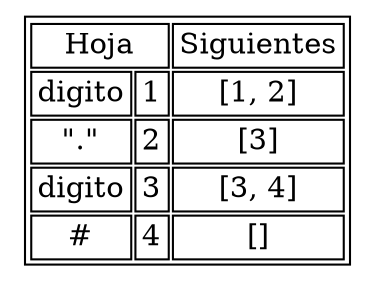 digraph G{
node [ shape=none]
tbl [label=<
 <TABLE>
  <TR>
  <TD colspan = "2" >Hoja</TD>
  <TD>Siguientes</TD>
  </TR>

<TR>
<TD>digito</TD>
<TD>1</TD>
<TD>[1, 2]</TD>
</TR>
<TR>
<TD>"."</TD>
<TD>2</TD>
<TD>[3]</TD>
</TR>
<TR>
<TD>digito</TD>
<TD>3</TD>
<TD>[3, 4]</TD>
</TR>
<TR>
<TD>#</TD>
<TD>4</TD>
<TD>[]</TD>
</TR>
</TABLE>
>];
}
